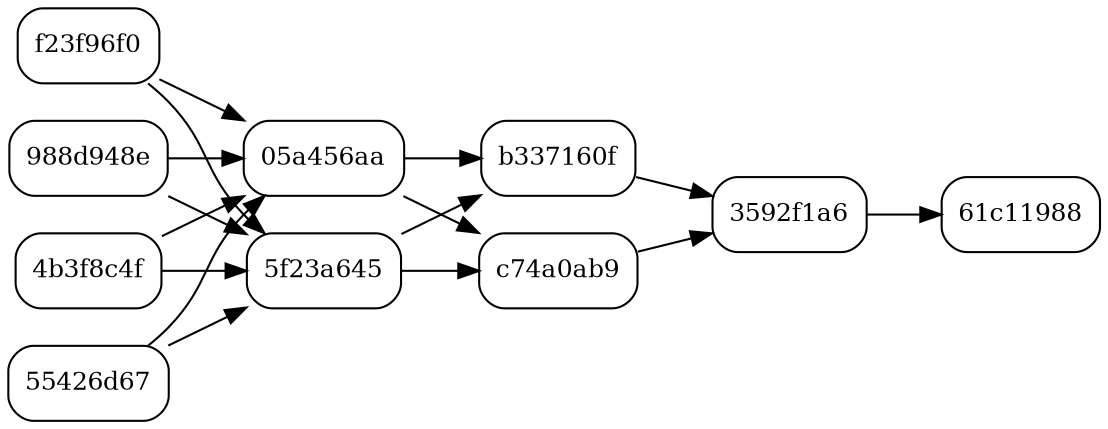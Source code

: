 digraph G {
  rankdir=LR;
  node [shape=box, style=rounded, fontsize=12];
  0 [label="4b3f8c4f"];
  1 [label="55426d67"];
  2 [label="f23f96f0"];
  3 [label="988d948e"];
  4 [label="05a456aa"];
  5 [label="5f23a645"];
  6 [label="b337160f"];
  7 [label="c74a0ab9"];
  8 [label="3592f1a6"];
  9 [label="61c11988"];
  { rank=same; // layer 0
    0;
    1;
    2;
    3;
  }
  { rank=same; // layer 1
    4;
    5;
  }
  { rank=same; // layer 2
    6;
    7;
  }
  { rank=same; // layer 3
    8;
  }
  { rank=same; // layer 4
    9;
  }
  0 -> 4;
  0 -> 5;
  1 -> 4;
  1 -> 5;
  2 -> 4;
  2 -> 5;
  3 -> 4;
  3 -> 5;
  4 -> 6;
  4 -> 7;
  5 -> 6;
  5 -> 7;
  6 -> 8;
  7 -> 8;
  8 -> 9;
}
